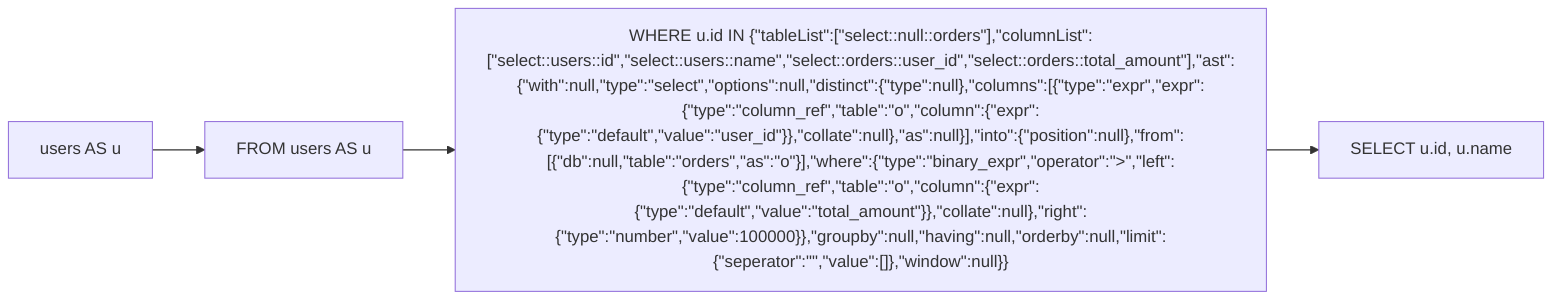 flowchart LR
    node_0[users AS u]
    node_1[FROM users AS u]
    node_2["WHERE u.id IN {&quot;tableList&quot;:[&quot;select::null::orders&quot;],&quot;columnList&quot;:[&quot;select::users::id&quot;,&quot;select::users::name&quot;,&quot;select::orders::user_id&quot;,&quot;select::orders::total_amount&quot;],&quot;ast&quot;:{&quot;with&quot;:null,&quot;type&quot;:&quot;select&quot;,&quot;options&quot;:null,&quot;distinct&quot;:{&quot;type&quot;:null},&quot;columns&quot;:[{&quot;type&quot;:&quot;expr&quot;,&quot;expr&quot;:{&quot;type&quot;:&quot;column_ref&quot;,&quot;table&quot;:&quot;o&quot;,&quot;column&quot;:{&quot;expr&quot;:{&quot;type&quot;:&quot;default&quot;,&quot;value&quot;:&quot;user_id&quot;}},&quot;collate&quot;:null},&quot;as&quot;:null}],&quot;into&quot;:{&quot;position&quot;:null},&quot;from&quot;:[{&quot;db&quot;:null,&quot;table&quot;:&quot;orders&quot;,&quot;as&quot;:&quot;o&quot;}],&quot;where&quot;:{&quot;type&quot;:&quot;binary_expr&quot;,&quot;operator&quot;:&quot;&gt;&quot;,&quot;left&quot;:{&quot;type&quot;:&quot;column_ref&quot;,&quot;table&quot;:&quot;o&quot;,&quot;column&quot;:{&quot;expr&quot;:{&quot;type&quot;:&quot;default&quot;,&quot;value&quot;:&quot;total_amount&quot;}},&quot;collate&quot;:null},&quot;right&quot;:{&quot;type&quot;:&quot;number&quot;,&quot;value&quot;:100000}},&quot;groupby&quot;:null,&quot;having&quot;:null,&quot;orderby&quot;:null,&quot;limit&quot;:{&quot;seperator&quot;:&quot;&quot;,&quot;value&quot;:[]},&quot;window&quot;:null}}"]
    node_3["SELECT u.id, u.name"]
    node_0 --> node_1
    node_1 --> node_2
    node_2 --> node_3
